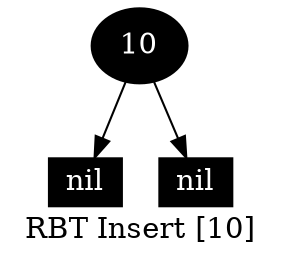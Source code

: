 digraph G {
    label="RBT Insert [10]";
    node [width=0.5,fontcolor=white,style=filled];
    10 [fillcolor=black]
    10 -> NULLl10
    NULLl10 [label="nil",width=0.3,height=0.2,shape=box,fillcolor=black]
    10 -> NULLr10
    NULLr10 [label="nil",width=0.3,height=0.2,shape=box,fillcolor=black]
}
